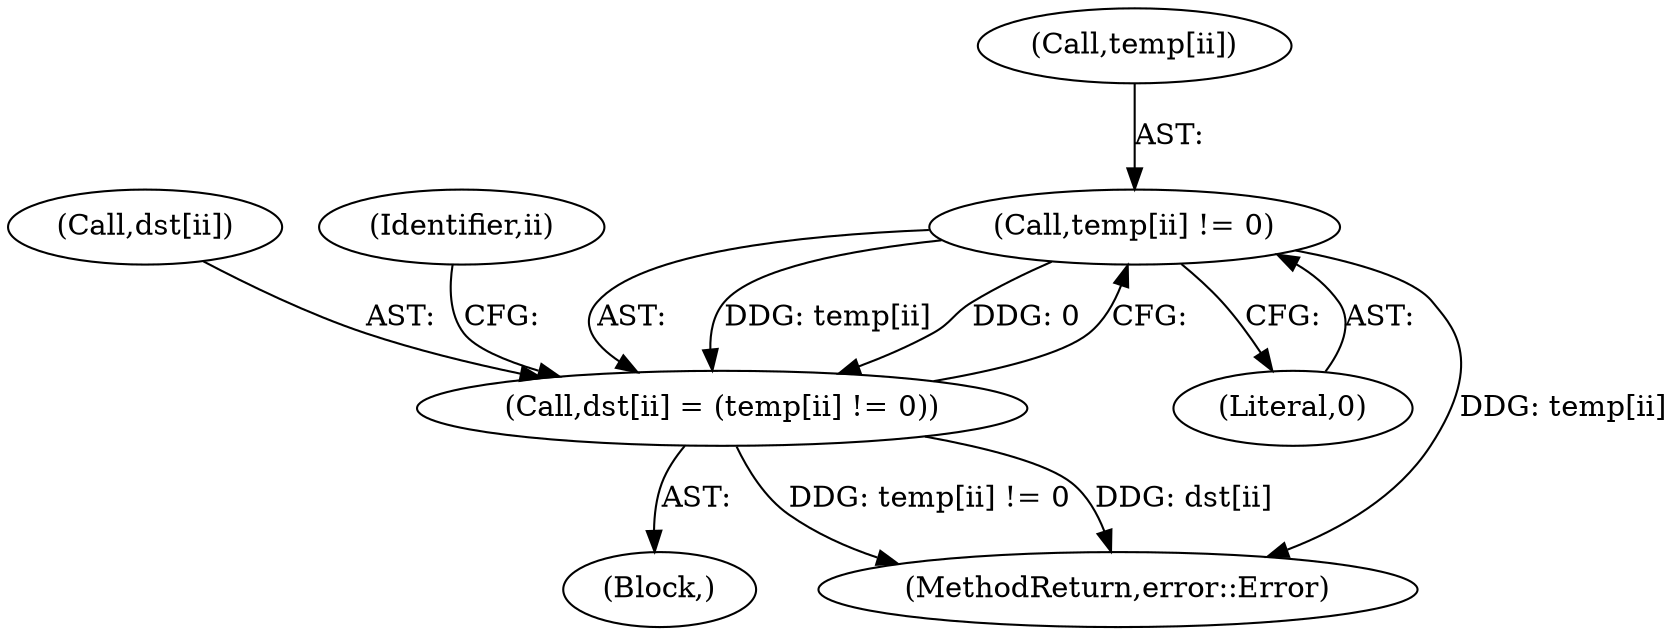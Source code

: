 digraph "0_Chrome_181c7400b2bf50ba02ac77149749fb419b4d4797_0@array" {
"1000209" [label="(Call,temp[ii] != 0)"];
"1000205" [label="(Call,dst[ii] = (temp[ii] != 0))"];
"1000206" [label="(Call,dst[ii])"];
"1000204" [label="(Block,)"];
"1000205" [label="(Call,dst[ii] = (temp[ii] != 0))"];
"1000213" [label="(Literal,0)"];
"1000203" [label="(Identifier,ii)"];
"1000222" [label="(MethodReturn,error::Error)"];
"1000209" [label="(Call,temp[ii] != 0)"];
"1000210" [label="(Call,temp[ii])"];
"1000209" -> "1000205"  [label="AST: "];
"1000209" -> "1000213"  [label="CFG: "];
"1000210" -> "1000209"  [label="AST: "];
"1000213" -> "1000209"  [label="AST: "];
"1000205" -> "1000209"  [label="CFG: "];
"1000209" -> "1000222"  [label="DDG: temp[ii]"];
"1000209" -> "1000205"  [label="DDG: temp[ii]"];
"1000209" -> "1000205"  [label="DDG: 0"];
"1000205" -> "1000204"  [label="AST: "];
"1000206" -> "1000205"  [label="AST: "];
"1000203" -> "1000205"  [label="CFG: "];
"1000205" -> "1000222"  [label="DDG: temp[ii] != 0"];
"1000205" -> "1000222"  [label="DDG: dst[ii]"];
}
